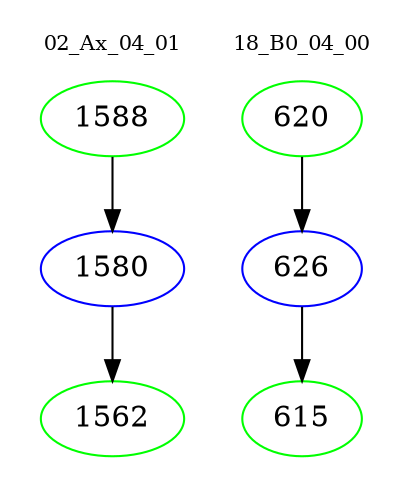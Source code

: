 digraph{
subgraph cluster_0 {
color = white
label = "02_Ax_04_01";
fontsize=10;
T0_1588 [label="1588", color="green"]
T0_1588 -> T0_1580 [color="black"]
T0_1580 [label="1580", color="blue"]
T0_1580 -> T0_1562 [color="black"]
T0_1562 [label="1562", color="green"]
}
subgraph cluster_1 {
color = white
label = "18_B0_04_00";
fontsize=10;
T1_620 [label="620", color="green"]
T1_620 -> T1_626 [color="black"]
T1_626 [label="626", color="blue"]
T1_626 -> T1_615 [color="black"]
T1_615 [label="615", color="green"]
}
}
